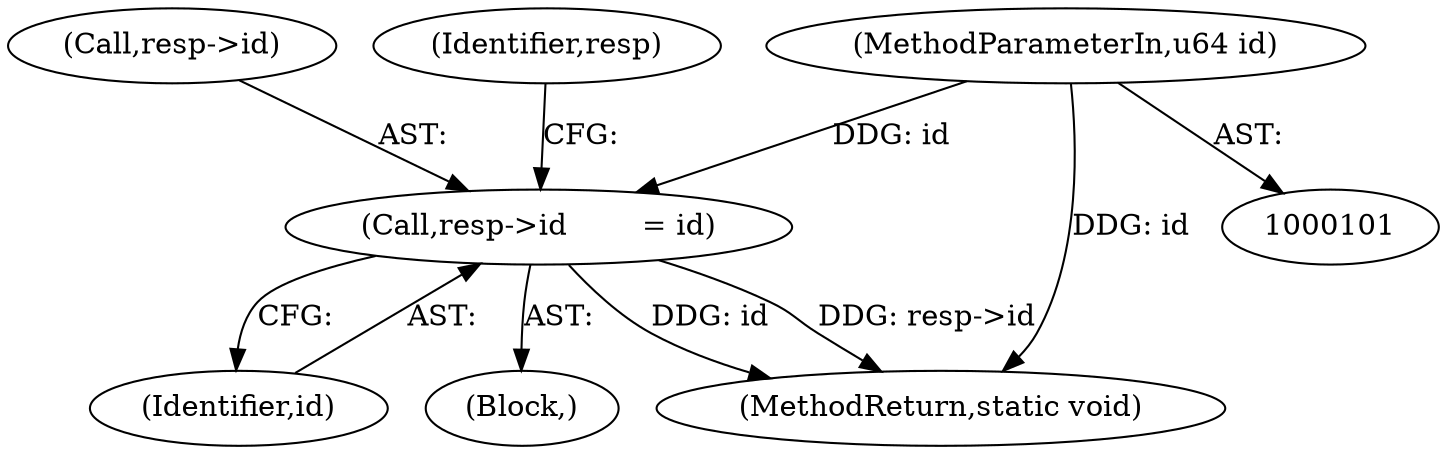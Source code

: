 digraph "0_linux_089bc0143f489bd3a4578bdff5f4ca68fb26f341@pointer" {
"1000174" [label="(Call,resp->id        = id)"];
"1000103" [label="(MethodParameterIn,u64 id)"];
"1000178" [label="(Identifier,id)"];
"1000175" [label="(Call,resp->id)"];
"1000106" [label="(Block,)"];
"1000213" [label="(MethodReturn,static void)"];
"1000103" [label="(MethodParameterIn,u64 id)"];
"1000181" [label="(Identifier,resp)"];
"1000174" [label="(Call,resp->id        = id)"];
"1000174" -> "1000106"  [label="AST: "];
"1000174" -> "1000178"  [label="CFG: "];
"1000175" -> "1000174"  [label="AST: "];
"1000178" -> "1000174"  [label="AST: "];
"1000181" -> "1000174"  [label="CFG: "];
"1000174" -> "1000213"  [label="DDG: id"];
"1000174" -> "1000213"  [label="DDG: resp->id"];
"1000103" -> "1000174"  [label="DDG: id"];
"1000103" -> "1000101"  [label="AST: "];
"1000103" -> "1000213"  [label="DDG: id"];
}
